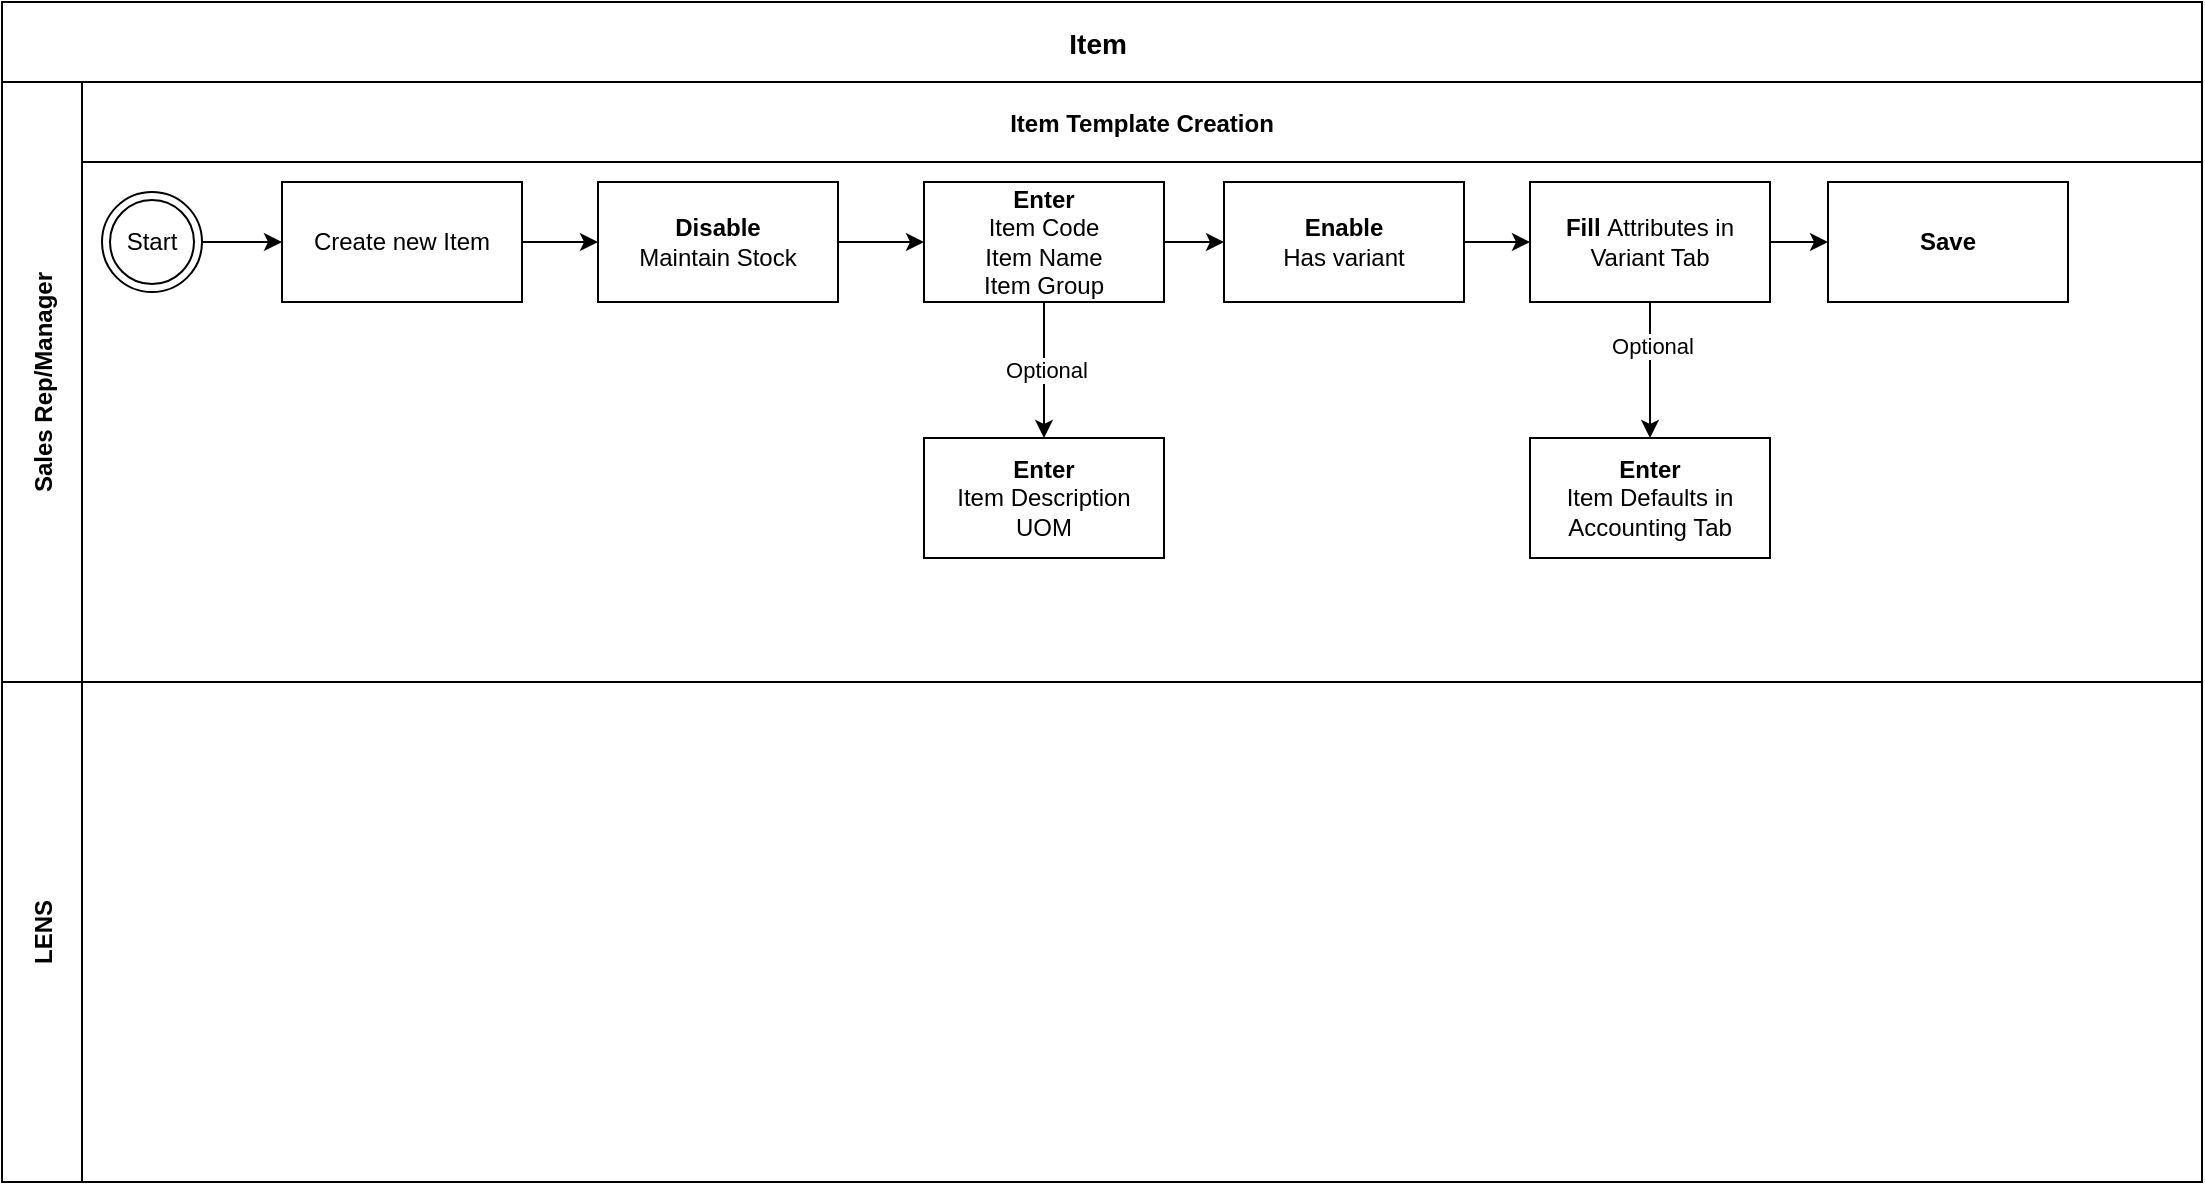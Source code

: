 <mxfile version="28.0.7">
  <diagram name="Page-1" id="riSyCdziQ44Gaox9rprG">
    <mxGraphModel dx="1120" dy="489" grid="1" gridSize="10" guides="1" tooltips="1" connect="1" arrows="1" fold="1" page="1" pageScale="1" pageWidth="1400" pageHeight="850" math="0" shadow="0">
      <root>
        <mxCell id="0" />
        <mxCell id="1" parent="0" />
        <mxCell id="gJ2tP0U9PRfCbyiuseB9-1" value="Item " style="shape=table;childLayout=tableLayout;startSize=40;collapsible=0;recursiveResize=0;expand=0;fontStyle=1;fontSize=14;" vertex="1" parent="1">
          <mxGeometry x="180" y="140" width="1100" height="590" as="geometry" />
        </mxCell>
        <mxCell id="gJ2tP0U9PRfCbyiuseB9-2" value="Sales Rep/Manager" style="shape=tableRow;horizontal=0;swimlaneHead=0;swimlaneBody=0;top=0;left=0;strokeColor=inherit;bottom=0;right=0;dropTarget=0;fontStyle=1;fillColor=none;points=[[0,0.5],[1,0.5]];portConstraint=eastwest;startSize=40;collapsible=0;recursiveResize=0;expand=0;" vertex="1" parent="gJ2tP0U9PRfCbyiuseB9-1">
          <mxGeometry y="40" width="1100" height="300" as="geometry" />
        </mxCell>
        <mxCell id="gJ2tP0U9PRfCbyiuseB9-3" value="Item Template Creation" style="swimlane;swimlaneHead=0;swimlaneBody=0;fontStyle=1;strokeColor=inherit;connectable=0;fillColor=none;startSize=40;collapsible=0;recursiveResize=0;expand=0;" vertex="1" parent="gJ2tP0U9PRfCbyiuseB9-2">
          <mxGeometry x="40" width="1060" height="300" as="geometry">
            <mxRectangle width="1060" height="300" as="alternateBounds" />
          </mxGeometry>
        </mxCell>
        <mxCell id="gJ2tP0U9PRfCbyiuseB9-4" value="Start" style="ellipse;shape=doubleEllipse;html=1;dashed=0;whiteSpace=wrap;aspect=fixed;" vertex="1" parent="gJ2tP0U9PRfCbyiuseB9-3">
          <mxGeometry x="10" y="55" width="50" height="50" as="geometry" />
        </mxCell>
        <mxCell id="gJ2tP0U9PRfCbyiuseB9-5" value="Create new Item" style="points=[[0.25,0,0],[0.5,0,0],[0.75,0,0],[1,0.25,0],[1,0.5,0],[1,0.75,0],[0.75,1,0],[0.5,1,0],[0.25,1,0],[0,0.75,0],[0,0.5,0],[0,0.25,0]];shape=mxgraph.bpmn.task2;whiteSpace=wrap;rectStyle=rounded;size=10;html=1;container=1;expand=0;collapsible=0;taskMarker=abstract;isLoopSub=1;" vertex="1" parent="gJ2tP0U9PRfCbyiuseB9-3">
          <mxGeometry x="100" y="50" width="120" height="60" as="geometry" />
        </mxCell>
        <mxCell id="gJ2tP0U9PRfCbyiuseB9-6" value="" style="edgeStyle=orthogonalEdgeStyle;rounded=0;orthogonalLoop=1;jettySize=auto;html=1;" edge="1" parent="gJ2tP0U9PRfCbyiuseB9-3" source="gJ2tP0U9PRfCbyiuseB9-9" target="gJ2tP0U9PRfCbyiuseB9-10">
          <mxGeometry relative="1" as="geometry" />
        </mxCell>
        <mxCell id="gJ2tP0U9PRfCbyiuseB9-7" value="Optional" style="edgeLabel;html=1;align=center;verticalAlign=middle;resizable=0;points=[];" vertex="1" connectable="0" parent="gJ2tP0U9PRfCbyiuseB9-6">
          <mxGeometry x="-0.02" y="1" relative="1" as="geometry">
            <mxPoint as="offset" />
          </mxGeometry>
        </mxCell>
        <mxCell id="gJ2tP0U9PRfCbyiuseB9-8" value="" style="edgeStyle=orthogonalEdgeStyle;rounded=0;orthogonalLoop=1;jettySize=auto;html=1;" edge="1" parent="gJ2tP0U9PRfCbyiuseB9-3" source="gJ2tP0U9PRfCbyiuseB9-9" target="gJ2tP0U9PRfCbyiuseB9-11">
          <mxGeometry relative="1" as="geometry" />
        </mxCell>
        <mxCell id="gJ2tP0U9PRfCbyiuseB9-9" value="&lt;b&gt;Enter&lt;/b&gt;&lt;br&gt;Item Code&lt;br&gt;Item Name&lt;br&gt;Item Group" style="points=[[0.25,0,0],[0.5,0,0],[0.75,0,0],[1,0.25,0],[1,0.5,0],[1,0.75,0],[0.75,1,0],[0.5,1,0],[0.25,1,0],[0,0.75,0],[0,0.5,0],[0,0.25,0]];shape=mxgraph.bpmn.task2;whiteSpace=wrap;rectStyle=rounded;size=10;html=1;container=1;expand=0;collapsible=0;taskMarker=abstract;" vertex="1" parent="gJ2tP0U9PRfCbyiuseB9-3">
          <mxGeometry x="421" y="50" width="120" height="60" as="geometry" />
        </mxCell>
        <mxCell id="gJ2tP0U9PRfCbyiuseB9-10" value="&lt;b&gt;Enter&lt;/b&gt;&lt;br&gt;Item Description&lt;br&gt;UOM" style="points=[[0.25,0,0],[0.5,0,0],[0.75,0,0],[1,0.25,0],[1,0.5,0],[1,0.75,0],[0.75,1,0],[0.5,1,0],[0.25,1,0],[0,0.75,0],[0,0.5,0],[0,0.25,0]];shape=mxgraph.bpmn.task2;whiteSpace=wrap;rectStyle=rounded;size=10;html=1;container=1;expand=0;collapsible=0;taskMarker=abstract;" vertex="1" parent="gJ2tP0U9PRfCbyiuseB9-3">
          <mxGeometry x="421" y="178" width="120" height="60" as="geometry" />
        </mxCell>
        <mxCell id="gJ2tP0U9PRfCbyiuseB9-11" value="&lt;b&gt;Enable&lt;br&gt;&lt;/b&gt;Has variant" style="points=[[0.25,0,0],[0.5,0,0],[0.75,0,0],[1,0.25,0],[1,0.5,0],[1,0.75,0],[0.75,1,0],[0.5,1,0],[0.25,1,0],[0,0.75,0],[0,0.5,0],[0,0.25,0]];shape=mxgraph.bpmn.task2;whiteSpace=wrap;rectStyle=rounded;size=10;html=1;container=1;expand=0;collapsible=0;taskMarker=abstract;" vertex="1" parent="gJ2tP0U9PRfCbyiuseB9-3">
          <mxGeometry x="571" y="50" width="120" height="60" as="geometry" />
        </mxCell>
        <mxCell id="gJ2tP0U9PRfCbyiuseB9-13" style="edgeStyle=orthogonalEdgeStyle;rounded=0;orthogonalLoop=1;jettySize=auto;html=1;exitX=1;exitY=0.5;exitDx=0;exitDy=0;entryX=0;entryY=0.5;entryDx=0;entryDy=0;entryPerimeter=0;" edge="1" parent="gJ2tP0U9PRfCbyiuseB9-3" source="gJ2tP0U9PRfCbyiuseB9-4" target="gJ2tP0U9PRfCbyiuseB9-5">
          <mxGeometry relative="1" as="geometry" />
        </mxCell>
        <mxCell id="gJ2tP0U9PRfCbyiuseB9-14" value="" style="edgeStyle=orthogonalEdgeStyle;rounded=0;orthogonalLoop=1;jettySize=auto;html=1;" edge="1" parent="gJ2tP0U9PRfCbyiuseB9-3" source="gJ2tP0U9PRfCbyiuseB9-17" target="gJ2tP0U9PRfCbyiuseB9-19">
          <mxGeometry relative="1" as="geometry" />
        </mxCell>
        <mxCell id="gJ2tP0U9PRfCbyiuseB9-15" value="" style="edgeStyle=orthogonalEdgeStyle;rounded=0;orthogonalLoop=1;jettySize=auto;html=1;" edge="1" parent="gJ2tP0U9PRfCbyiuseB9-3" source="gJ2tP0U9PRfCbyiuseB9-17" target="gJ2tP0U9PRfCbyiuseB9-21">
          <mxGeometry relative="1" as="geometry" />
        </mxCell>
        <mxCell id="gJ2tP0U9PRfCbyiuseB9-16" value="Optional" style="edgeLabel;html=1;align=center;verticalAlign=middle;resizable=0;points=[];" vertex="1" connectable="0" parent="gJ2tP0U9PRfCbyiuseB9-15">
          <mxGeometry x="-0.372" y="1" relative="1" as="geometry">
            <mxPoint as="offset" />
          </mxGeometry>
        </mxCell>
        <mxCell id="gJ2tP0U9PRfCbyiuseB9-17" value="&lt;b&gt;Fill &lt;/b&gt;Attributes in Variant Tab" style="points=[[0.25,0,0],[0.5,0,0],[0.75,0,0],[1,0.25,0],[1,0.5,0],[1,0.75,0],[0.75,1,0],[0.5,1,0],[0.25,1,0],[0,0.75,0],[0,0.5,0],[0,0.25,0]];shape=mxgraph.bpmn.task2;whiteSpace=wrap;rectStyle=rounded;size=10;html=1;container=1;expand=0;collapsible=0;taskMarker=abstract;" vertex="1" parent="gJ2tP0U9PRfCbyiuseB9-3">
          <mxGeometry x="724" y="50" width="120" height="60" as="geometry" />
        </mxCell>
        <mxCell id="gJ2tP0U9PRfCbyiuseB9-18" value="" style="edgeStyle=orthogonalEdgeStyle;rounded=0;orthogonalLoop=1;jettySize=auto;html=1;" edge="1" parent="gJ2tP0U9PRfCbyiuseB9-3" source="gJ2tP0U9PRfCbyiuseB9-11" target="gJ2tP0U9PRfCbyiuseB9-17">
          <mxGeometry relative="1" as="geometry" />
        </mxCell>
        <mxCell id="gJ2tP0U9PRfCbyiuseB9-19" value="&lt;b&gt;Save&lt;/b&gt;" style="points=[[0.25,0,0],[0.5,0,0],[0.75,0,0],[1,0.25,0],[1,0.5,0],[1,0.75,0],[0.75,1,0],[0.5,1,0],[0.25,1,0],[0,0.75,0],[0,0.5,0],[0,0.25,0]];shape=mxgraph.bpmn.task2;whiteSpace=wrap;rectStyle=rounded;size=10;html=1;container=1;expand=0;collapsible=0;taskMarker=abstract;" vertex="1" parent="gJ2tP0U9PRfCbyiuseB9-3">
          <mxGeometry x="873" y="50" width="120" height="60" as="geometry" />
        </mxCell>
        <mxCell id="gJ2tP0U9PRfCbyiuseB9-20" value="" style="shape=image;html=1;verticalAlign=top;verticalLabelPosition=bottom;labelBackgroundColor=#ffffff;imageAspect=0;aspect=fixed;image=https://icons.diagrams.net/icon-cache1/One_bit-2016/onebit_34-1106.png" vertex="1" parent="gJ2tP0U9PRfCbyiuseB9-19">
          <mxGeometry x="77" y="22" width="18" height="18" as="geometry" />
        </mxCell>
        <mxCell id="gJ2tP0U9PRfCbyiuseB9-21" value="&lt;b&gt;Enter&lt;/b&gt;&lt;br&gt;Item Defaults in Accounting Tab" style="points=[[0.25,0,0],[0.5,0,0],[0.75,0,0],[1,0.25,0],[1,0.5,0],[1,0.75,0],[0.75,1,0],[0.5,1,0],[0.25,1,0],[0,0.75,0],[0,0.5,0],[0,0.25,0]];shape=mxgraph.bpmn.task2;whiteSpace=wrap;rectStyle=rounded;size=10;html=1;container=1;expand=0;collapsible=0;taskMarker=abstract;" vertex="1" parent="gJ2tP0U9PRfCbyiuseB9-3">
          <mxGeometry x="724" y="178" width="120" height="60" as="geometry" />
        </mxCell>
        <mxCell id="gJ2tP0U9PRfCbyiuseB9-26" value="&lt;b&gt;Disable&lt;br&gt;&lt;/b&gt;Maintain Stock" style="points=[[0.25,0,0],[0.5,0,0],[0.75,0,0],[1,0.25,0],[1,0.5,0],[1,0.75,0],[0.75,1,0],[0.5,1,0],[0.25,1,0],[0,0.75,0],[0,0.5,0],[0,0.25,0]];shape=mxgraph.bpmn.task2;whiteSpace=wrap;rectStyle=rounded;size=10;html=1;container=1;expand=0;collapsible=0;taskMarker=abstract;" vertex="1" parent="gJ2tP0U9PRfCbyiuseB9-3">
          <mxGeometry x="258" y="50" width="120" height="60" as="geometry" />
        </mxCell>
        <mxCell id="gJ2tP0U9PRfCbyiuseB9-28" style="edgeStyle=orthogonalEdgeStyle;rounded=0;orthogonalLoop=1;jettySize=auto;html=1;exitX=1;exitY=0.5;exitDx=0;exitDy=0;exitPerimeter=0;entryX=0;entryY=0.5;entryDx=0;entryDy=0;entryPerimeter=0;" edge="1" parent="gJ2tP0U9PRfCbyiuseB9-3" source="gJ2tP0U9PRfCbyiuseB9-5" target="gJ2tP0U9PRfCbyiuseB9-26">
          <mxGeometry relative="1" as="geometry" />
        </mxCell>
        <mxCell id="gJ2tP0U9PRfCbyiuseB9-29" style="edgeStyle=orthogonalEdgeStyle;rounded=0;orthogonalLoop=1;jettySize=auto;html=1;exitX=1;exitY=0.5;exitDx=0;exitDy=0;exitPerimeter=0;entryX=0;entryY=0.5;entryDx=0;entryDy=0;entryPerimeter=0;" edge="1" parent="gJ2tP0U9PRfCbyiuseB9-3" source="gJ2tP0U9PRfCbyiuseB9-26" target="gJ2tP0U9PRfCbyiuseB9-9">
          <mxGeometry relative="1" as="geometry" />
        </mxCell>
        <mxCell id="gJ2tP0U9PRfCbyiuseB9-24" value="LENS" style="shape=tableRow;horizontal=0;swimlaneHead=0;swimlaneBody=0;top=0;left=0;strokeColor=inherit;bottom=0;right=0;dropTarget=0;fontStyle=1;fillColor=none;points=[[0,0.5],[1,0.5]];portConstraint=eastwest;startSize=40;collapsible=0;recursiveResize=0;expand=0;" vertex="1" parent="gJ2tP0U9PRfCbyiuseB9-1">
          <mxGeometry y="340" width="1100" height="250" as="geometry" />
        </mxCell>
        <mxCell id="gJ2tP0U9PRfCbyiuseB9-25" style="swimlane;swimlaneHead=0;swimlaneBody=0;fontStyle=1;strokeColor=inherit;connectable=0;fillColor=none;startSize=0;collapsible=0;recursiveResize=0;expand=0;" vertex="1" parent="gJ2tP0U9PRfCbyiuseB9-24">
          <mxGeometry x="40" width="1060" height="250" as="geometry">
            <mxRectangle width="1060" height="250" as="alternateBounds" />
          </mxGeometry>
        </mxCell>
      </root>
    </mxGraphModel>
  </diagram>
</mxfile>
